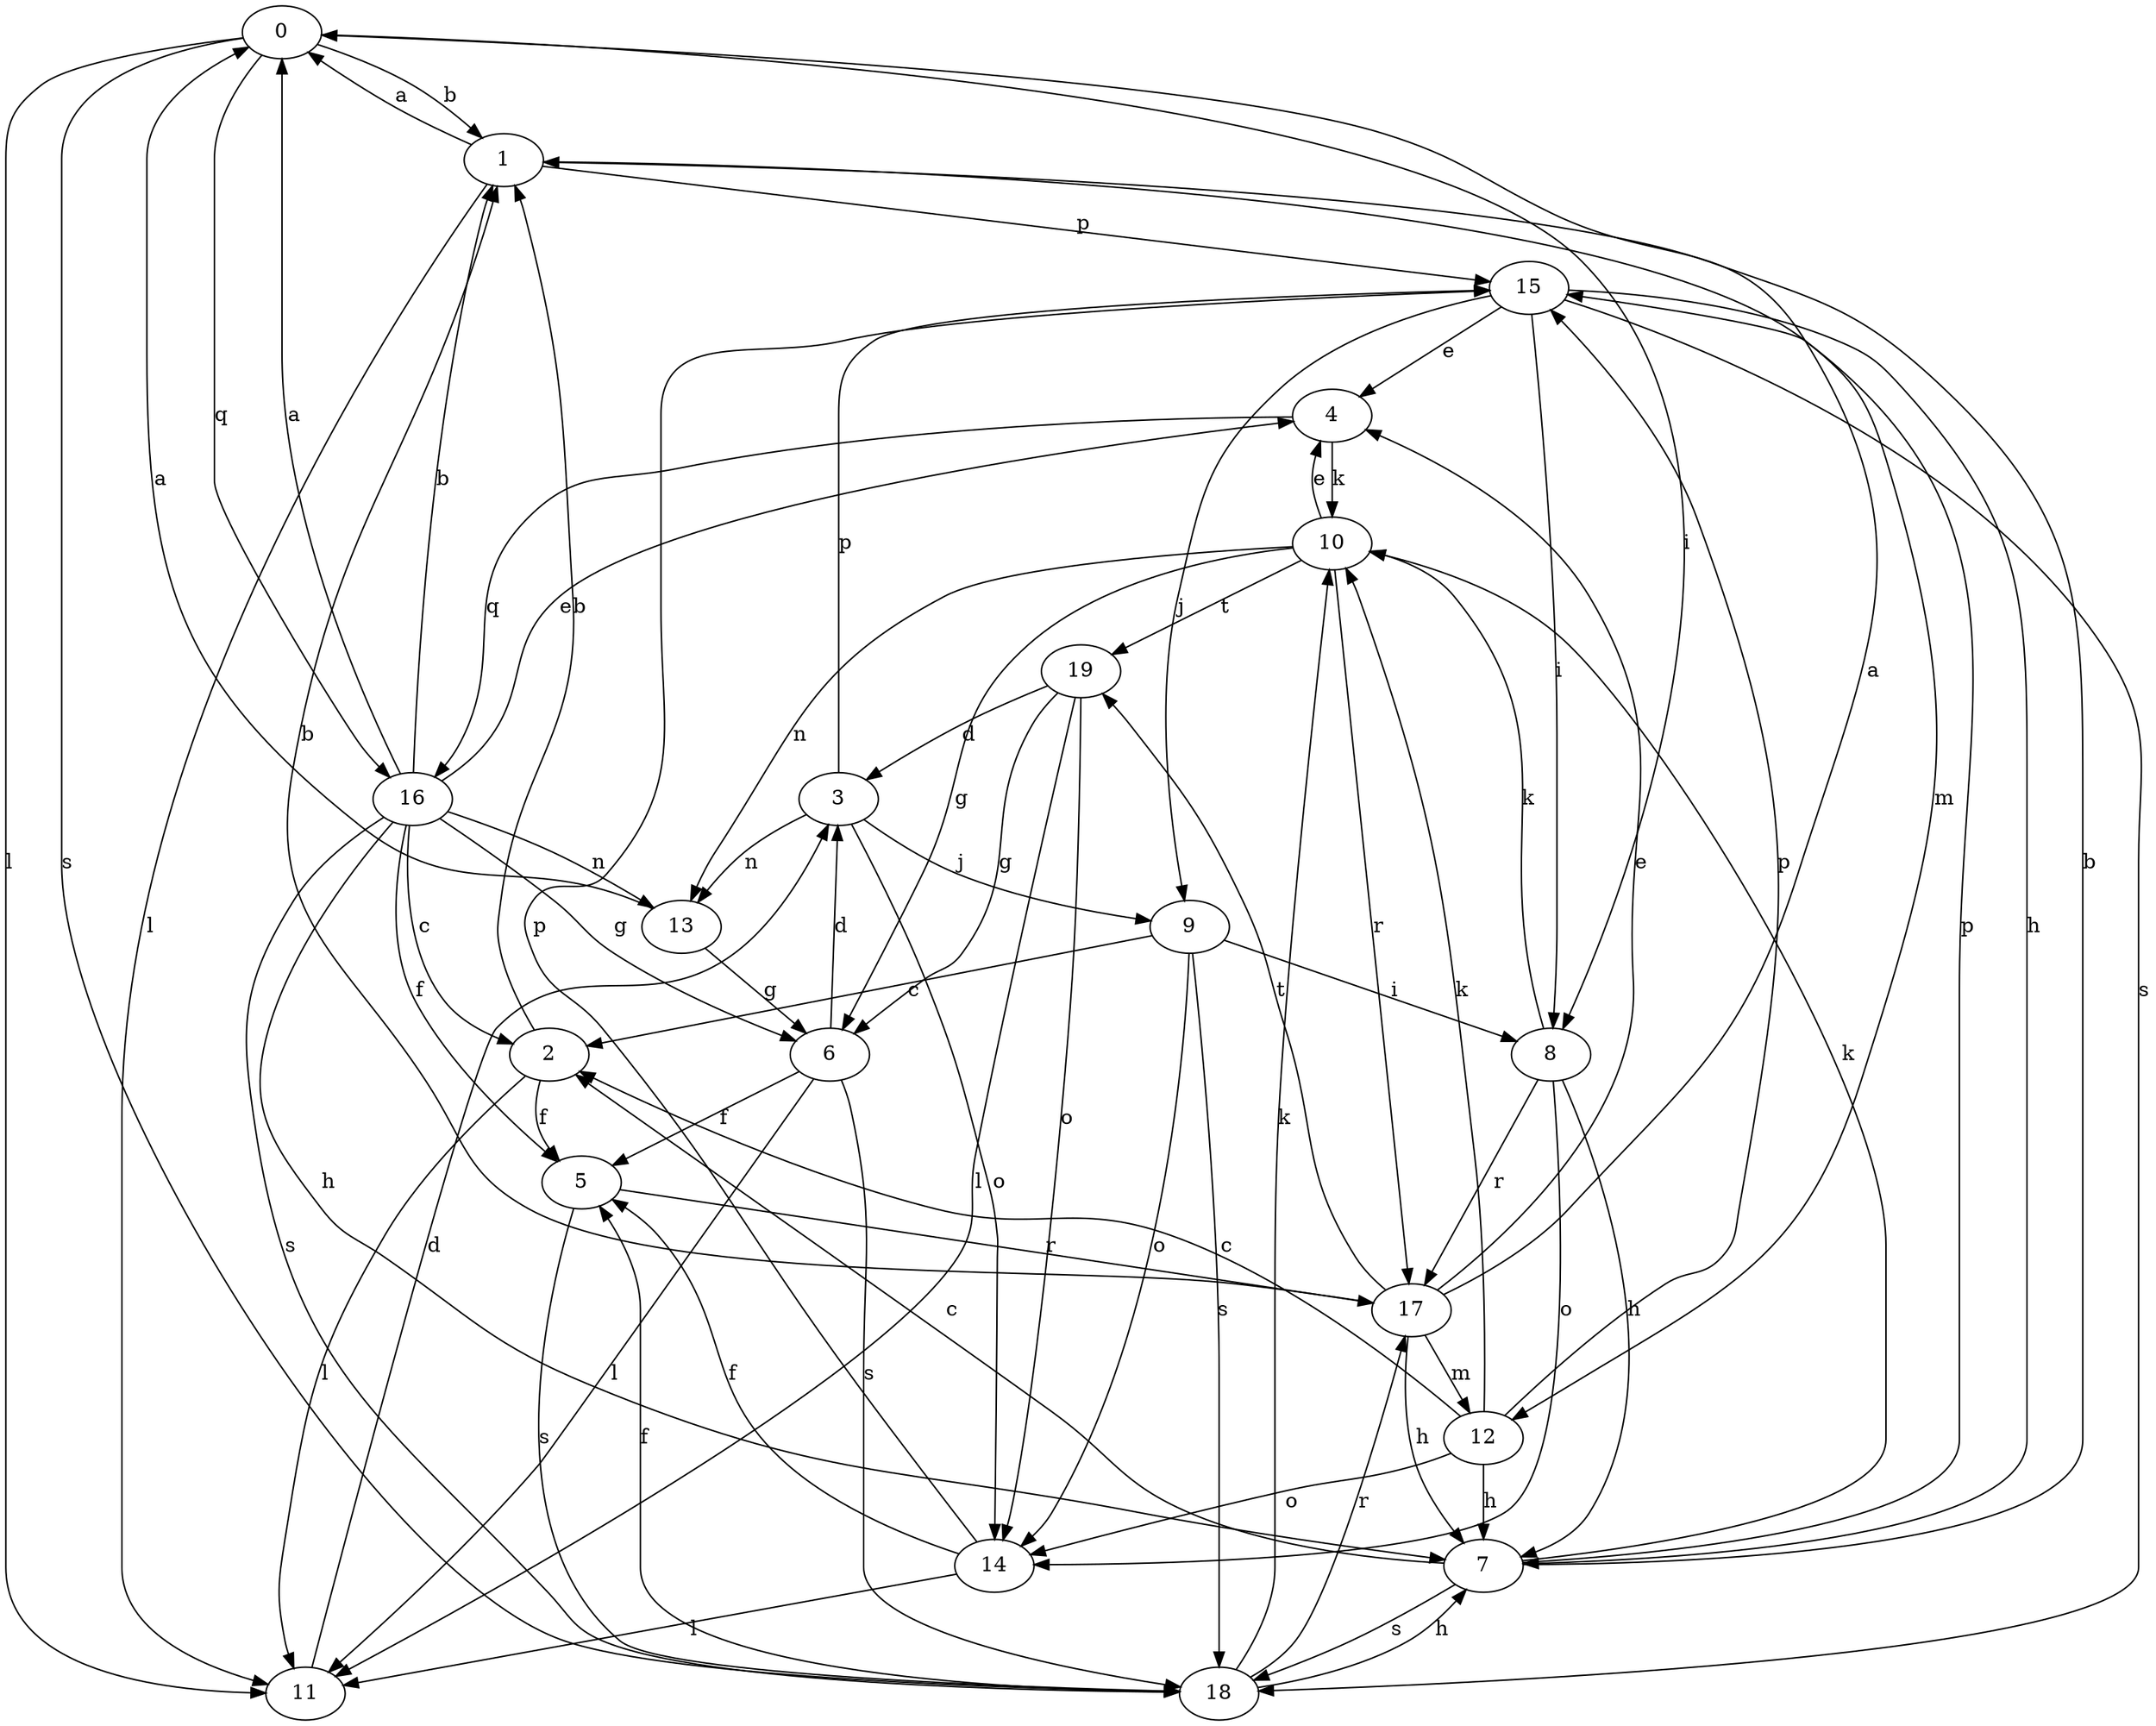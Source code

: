 strict digraph  {
0;
1;
2;
3;
4;
5;
6;
7;
8;
9;
10;
11;
12;
13;
14;
15;
16;
17;
18;
19;
0 -> 1  [label=b];
0 -> 8  [label=i];
0 -> 11  [label=l];
0 -> 16  [label=q];
0 -> 18  [label=s];
1 -> 0  [label=a];
1 -> 11  [label=l];
1 -> 12  [label=m];
1 -> 15  [label=p];
2 -> 1  [label=b];
2 -> 5  [label=f];
2 -> 11  [label=l];
3 -> 9  [label=j];
3 -> 13  [label=n];
3 -> 14  [label=o];
3 -> 15  [label=p];
4 -> 10  [label=k];
4 -> 16  [label=q];
5 -> 17  [label=r];
5 -> 18  [label=s];
6 -> 3  [label=d];
6 -> 5  [label=f];
6 -> 11  [label=l];
6 -> 18  [label=s];
7 -> 1  [label=b];
7 -> 2  [label=c];
7 -> 10  [label=k];
7 -> 15  [label=p];
7 -> 18  [label=s];
8 -> 7  [label=h];
8 -> 10  [label=k];
8 -> 14  [label=o];
8 -> 17  [label=r];
9 -> 2  [label=c];
9 -> 8  [label=i];
9 -> 14  [label=o];
9 -> 18  [label=s];
10 -> 4  [label=e];
10 -> 6  [label=g];
10 -> 13  [label=n];
10 -> 17  [label=r];
10 -> 19  [label=t];
11 -> 3  [label=d];
12 -> 2  [label=c];
12 -> 7  [label=h];
12 -> 10  [label=k];
12 -> 14  [label=o];
12 -> 15  [label=p];
13 -> 0  [label=a];
13 -> 6  [label=g];
14 -> 5  [label=f];
14 -> 11  [label=l];
14 -> 15  [label=p];
15 -> 4  [label=e];
15 -> 7  [label=h];
15 -> 8  [label=i];
15 -> 9  [label=j];
15 -> 18  [label=s];
16 -> 0  [label=a];
16 -> 1  [label=b];
16 -> 2  [label=c];
16 -> 4  [label=e];
16 -> 5  [label=f];
16 -> 6  [label=g];
16 -> 7  [label=h];
16 -> 13  [label=n];
16 -> 18  [label=s];
17 -> 0  [label=a];
17 -> 1  [label=b];
17 -> 4  [label=e];
17 -> 7  [label=h];
17 -> 12  [label=m];
17 -> 19  [label=t];
18 -> 5  [label=f];
18 -> 7  [label=h];
18 -> 10  [label=k];
18 -> 17  [label=r];
19 -> 3  [label=d];
19 -> 6  [label=g];
19 -> 11  [label=l];
19 -> 14  [label=o];
}
